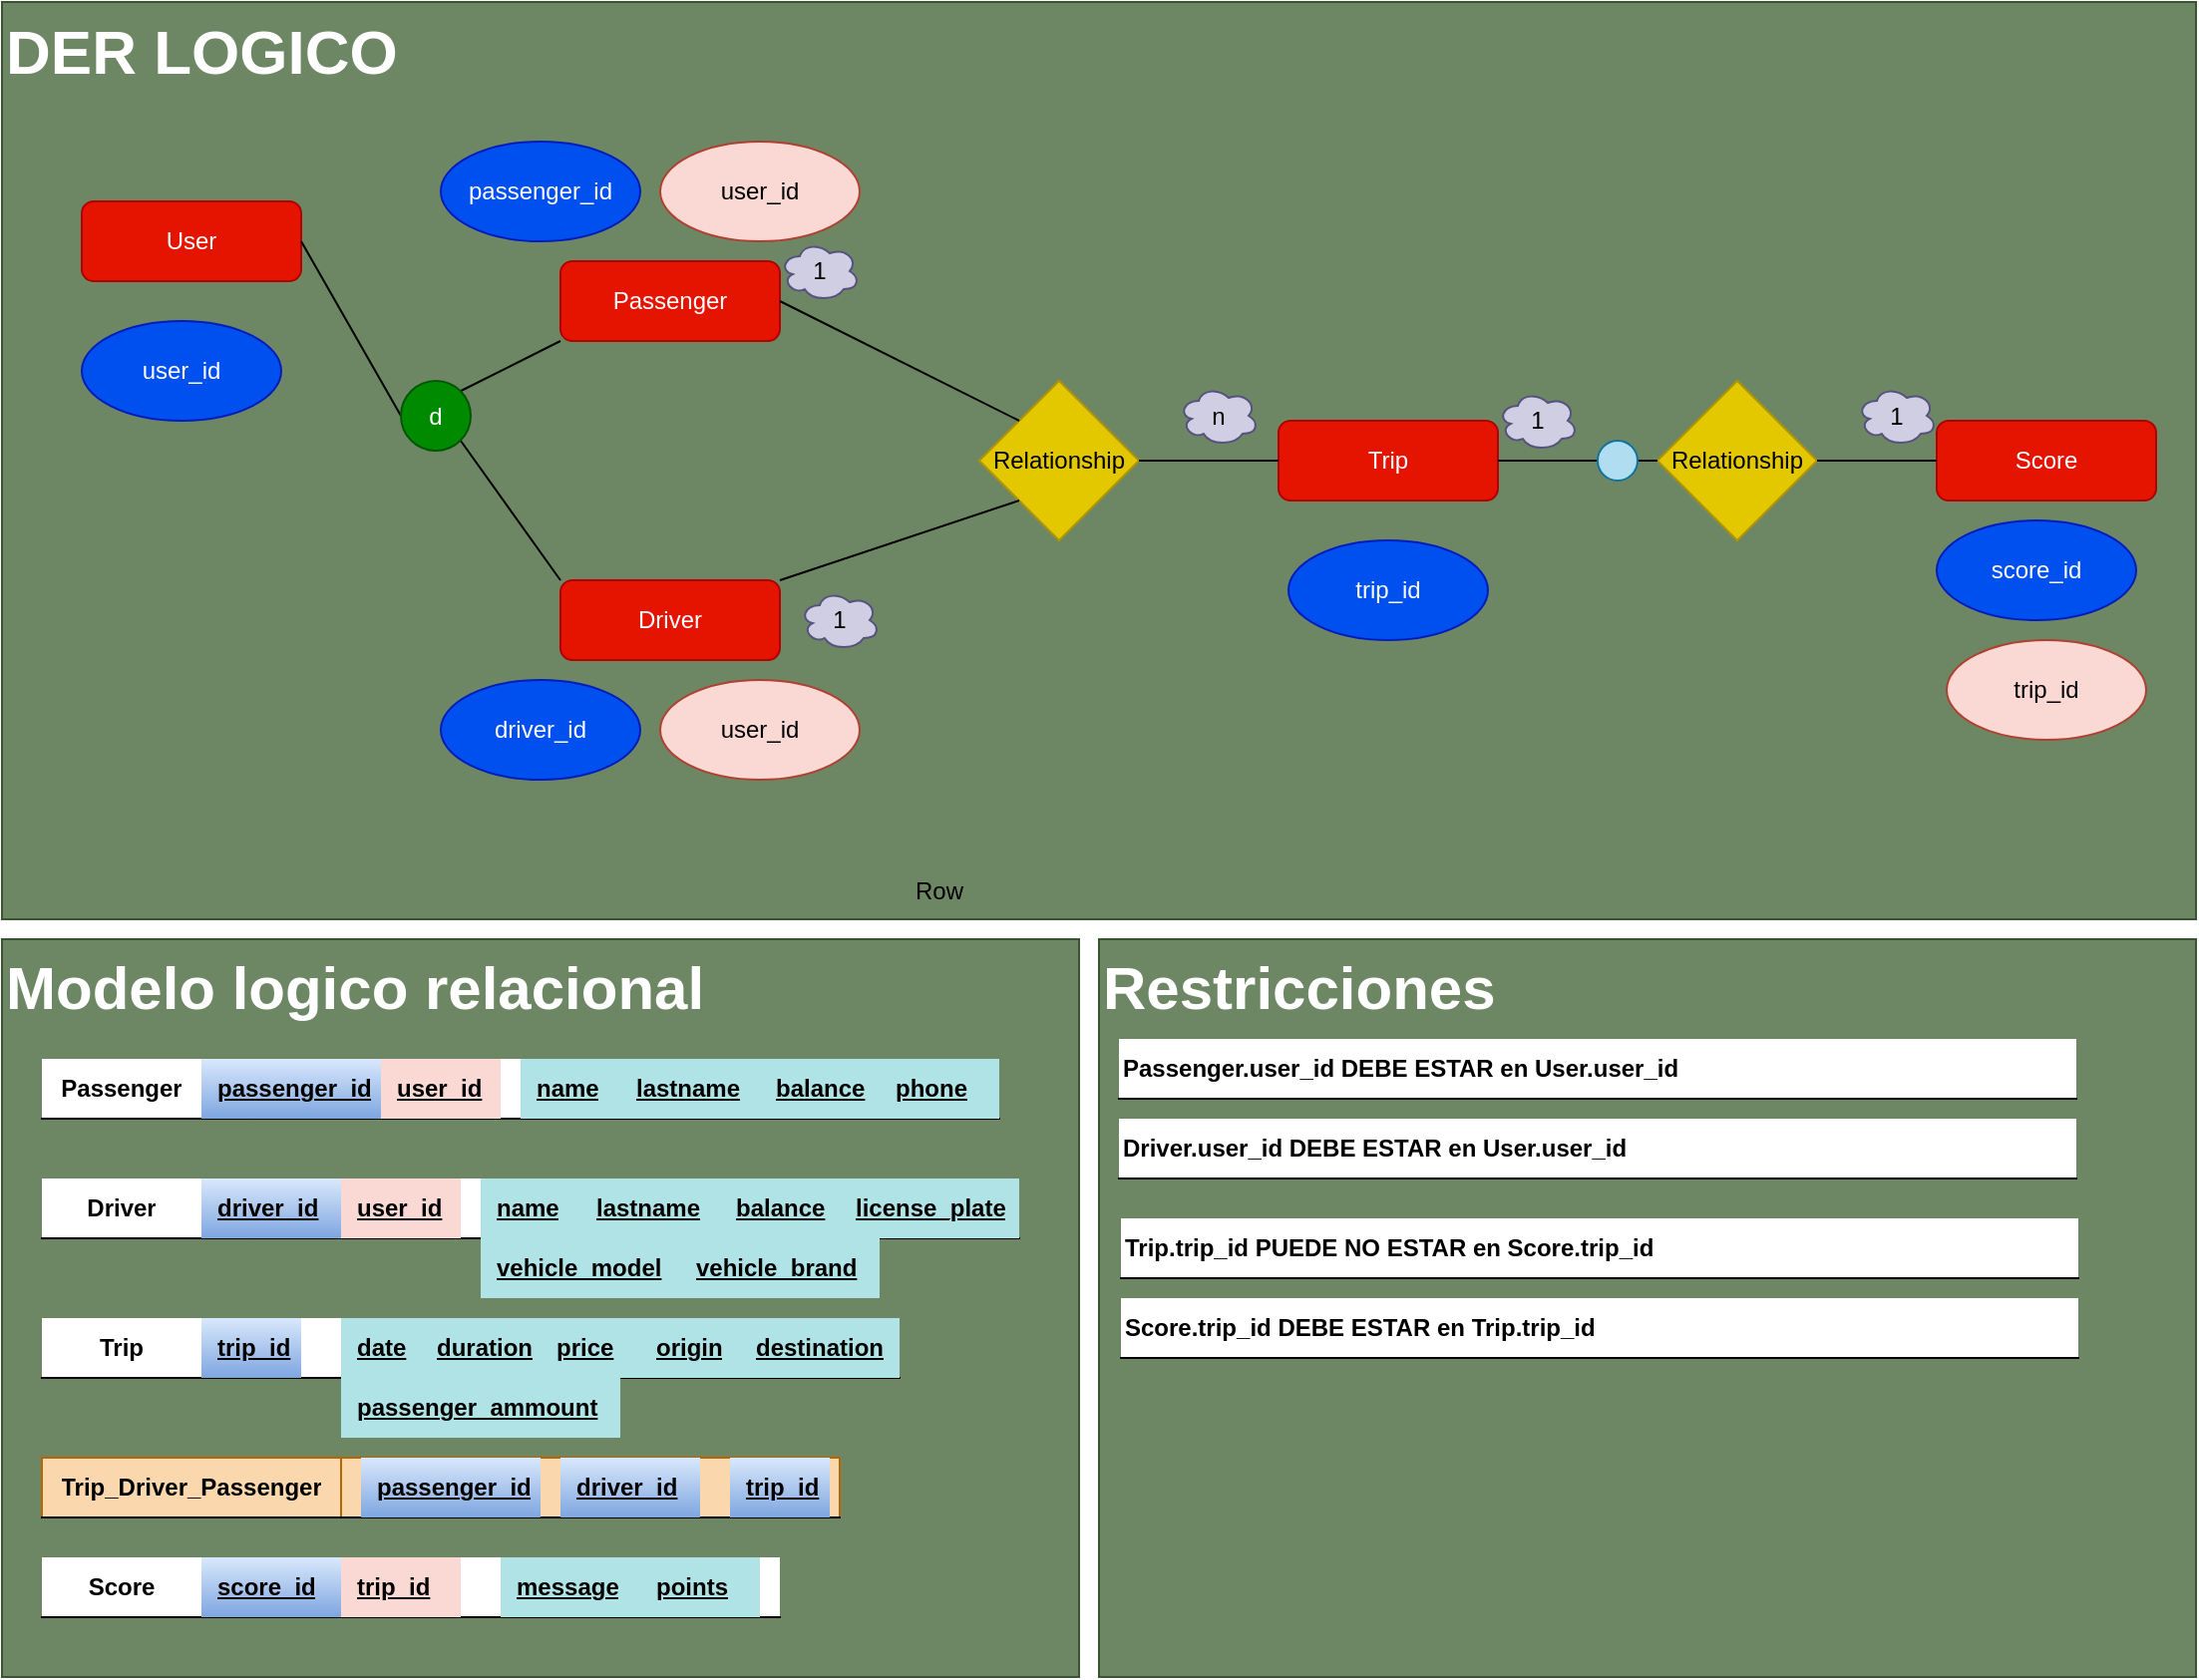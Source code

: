 <mxfile version="26.2.4">
  <diagram name="Page-1" id="e56a1550-8fbb-45ad-956c-1786394a9013">
    <mxGraphModel grid="1" page="1" gridSize="10" guides="1" tooltips="1" connect="1" arrows="1" fold="1" pageScale="1" pageWidth="1100" pageHeight="850" background="none" math="0" shadow="0">
      <root>
        <mxCell id="0" />
        <mxCell id="1" parent="0" />
        <mxCell id="5kgFdut1mRX2VbzAi-Et-53" value="" style="group;verticalAlign=top;align=left;" connectable="0" vertex="1" parent="1">
          <mxGeometry x="40" y="-780" width="1060" height="390" as="geometry" />
        </mxCell>
        <mxCell id="5kgFdut1mRX2VbzAi-Et-52" value="&lt;div align=&quot;left&quot;&gt;&lt;b&gt;&lt;font style=&quot;font-size: 31px;&quot;&gt;DER LOGICO&lt;/font&gt;&lt;/b&gt;&lt;/div&gt;" style="rounded=0;whiteSpace=wrap;html=1;fillColor=#6d8764;fontColor=#ffffff;strokeColor=#3A5431;align=left;verticalAlign=top;" vertex="1" parent="5kgFdut1mRX2VbzAi-Et-53">
          <mxGeometry x="-40" y="-70" width="1100" height="460" as="geometry" />
        </mxCell>
        <mxCell id="5kgFdut1mRX2VbzAi-Et-5" value="Passenger" style="rounded=1;whiteSpace=wrap;html=1;fillColor=#e51400;fontColor=#ffffff;strokeColor=#B20000;" vertex="1" parent="5kgFdut1mRX2VbzAi-Et-53">
          <mxGeometry x="240" y="60" width="110" height="40" as="geometry" />
        </mxCell>
        <mxCell id="5kgFdut1mRX2VbzAi-Et-6" value="Driver" style="rounded=1;whiteSpace=wrap;html=1;fillColor=#e51400;fontColor=#ffffff;strokeColor=#B20000;" vertex="1" parent="5kgFdut1mRX2VbzAi-Et-53">
          <mxGeometry x="240" y="220" width="110" height="40" as="geometry" />
        </mxCell>
        <mxCell id="5kgFdut1mRX2VbzAi-Et-7" value="User" style="rounded=1;whiteSpace=wrap;html=1;fillColor=#e51400;fontColor=#ffffff;strokeColor=#B20000;" vertex="1" parent="5kgFdut1mRX2VbzAi-Et-53">
          <mxGeometry y="30" width="110" height="40" as="geometry" />
        </mxCell>
        <mxCell id="5kgFdut1mRX2VbzAi-Et-8" value="user_id" style="ellipse;whiteSpace=wrap;html=1;fillColor=#fad9d5;strokeColor=#ae4132;" vertex="1" parent="5kgFdut1mRX2VbzAi-Et-53">
          <mxGeometry x="290" y="270" width="100" height="50" as="geometry" />
        </mxCell>
        <mxCell id="5kgFdut1mRX2VbzAi-Et-9" value="user_id" style="ellipse;whiteSpace=wrap;html=1;fillColor=#fad9d5;strokeColor=#ae4132;" vertex="1" parent="5kgFdut1mRX2VbzAi-Et-53">
          <mxGeometry x="290" width="100" height="50" as="geometry" />
        </mxCell>
        <mxCell id="5kgFdut1mRX2VbzAi-Et-10" value="user_id" style="ellipse;whiteSpace=wrap;html=1;fillColor=#0050ef;fontColor=#ffffff;strokeColor=#001DBC;" vertex="1" parent="5kgFdut1mRX2VbzAi-Et-53">
          <mxGeometry y="90" width="100" height="50" as="geometry" />
        </mxCell>
        <mxCell id="5kgFdut1mRX2VbzAi-Et-11" value="driver_id" style="ellipse;whiteSpace=wrap;html=1;fillColor=#0050ef;fontColor=#ffffff;strokeColor=#001DBC;" vertex="1" parent="5kgFdut1mRX2VbzAi-Et-53">
          <mxGeometry x="180" y="270" width="100" height="50" as="geometry" />
        </mxCell>
        <mxCell id="5kgFdut1mRX2VbzAi-Et-12" value="passenger_id" style="ellipse;whiteSpace=wrap;html=1;fillColor=#0050ef;fontColor=#ffffff;strokeColor=#001DBC;" vertex="1" parent="5kgFdut1mRX2VbzAi-Et-53">
          <mxGeometry x="180" width="100" height="50" as="geometry" />
        </mxCell>
        <mxCell id="5kgFdut1mRX2VbzAi-Et-13" value="&lt;div&gt;Relationship&lt;/div&gt;" style="rhombus;whiteSpace=wrap;html=1;fillColor=#e3c800;strokeColor=#B09500;fontColor=#000000;" vertex="1" parent="5kgFdut1mRX2VbzAi-Et-53">
          <mxGeometry x="450" y="120" width="80" height="80" as="geometry" />
        </mxCell>
        <mxCell id="5kgFdut1mRX2VbzAi-Et-14" value="Trip" style="rounded=1;whiteSpace=wrap;html=1;fillColor=#e51400;fontColor=#ffffff;strokeColor=#B20000;" vertex="1" parent="5kgFdut1mRX2VbzAi-Et-53">
          <mxGeometry x="600" y="140" width="110" height="40" as="geometry" />
        </mxCell>
        <mxCell id="5kgFdut1mRX2VbzAi-Et-15" value="Score" style="rounded=1;whiteSpace=wrap;html=1;fillColor=#e51400;fontColor=#ffffff;strokeColor=#B20000;" vertex="1" parent="5kgFdut1mRX2VbzAi-Et-53">
          <mxGeometry x="930" y="140" width="110" height="40" as="geometry" />
        </mxCell>
        <mxCell id="5kgFdut1mRX2VbzAi-Et-16" value="&lt;div&gt;Relationship&lt;/div&gt;" style="rhombus;whiteSpace=wrap;html=1;fillColor=#e3c800;strokeColor=#B09500;fontColor=#000000;" vertex="1" parent="5kgFdut1mRX2VbzAi-Et-53">
          <mxGeometry x="790" y="120" width="80" height="80" as="geometry" />
        </mxCell>
        <mxCell id="5kgFdut1mRX2VbzAi-Et-21" style="rounded=0;orthogonalLoop=1;jettySize=auto;html=1;exitX=0;exitY=0.5;exitDx=0;exitDy=0;entryX=1;entryY=0.5;entryDx=0;entryDy=0;endArrow=none;startFill=0;" edge="1" parent="5kgFdut1mRX2VbzAi-Et-53" source="5kgFdut1mRX2VbzAi-Et-18" target="5kgFdut1mRX2VbzAi-Et-7">
          <mxGeometry relative="1" as="geometry" />
        </mxCell>
        <mxCell id="5kgFdut1mRX2VbzAi-Et-22" style="rounded=0;orthogonalLoop=1;jettySize=auto;html=1;exitX=1;exitY=0;exitDx=0;exitDy=0;entryX=0;entryY=1;entryDx=0;entryDy=0;endArrow=none;startFill=0;" edge="1" parent="5kgFdut1mRX2VbzAi-Et-53" source="5kgFdut1mRX2VbzAi-Et-18" target="5kgFdut1mRX2VbzAi-Et-5">
          <mxGeometry relative="1" as="geometry" />
        </mxCell>
        <mxCell id="5kgFdut1mRX2VbzAi-Et-23" style="rounded=0;orthogonalLoop=1;jettySize=auto;html=1;exitX=1;exitY=1;exitDx=0;exitDy=0;entryX=0;entryY=0;entryDx=0;entryDy=0;endArrow=none;startFill=0;" edge="1" parent="5kgFdut1mRX2VbzAi-Et-53" source="5kgFdut1mRX2VbzAi-Et-18" target="5kgFdut1mRX2VbzAi-Et-6">
          <mxGeometry relative="1" as="geometry" />
        </mxCell>
        <mxCell id="5kgFdut1mRX2VbzAi-Et-18" value="d" style="ellipse;whiteSpace=wrap;html=1;aspect=fixed;fillColor=#008a00;fontColor=#ffffff;strokeColor=#005700;" vertex="1" parent="5kgFdut1mRX2VbzAi-Et-53">
          <mxGeometry x="160" y="120" width="35" height="35" as="geometry" />
        </mxCell>
        <mxCell id="5kgFdut1mRX2VbzAi-Et-24" style="rounded=0;orthogonalLoop=1;jettySize=auto;html=1;exitX=1;exitY=0;exitDx=0;exitDy=0;endArrow=none;startFill=0;entryX=0;entryY=1;entryDx=0;entryDy=0;" edge="1" parent="5kgFdut1mRX2VbzAi-Et-53" source="5kgFdut1mRX2VbzAi-Et-6" target="5kgFdut1mRX2VbzAi-Et-13">
          <mxGeometry relative="1" as="geometry">
            <mxPoint x="300" y="602" as="sourcePoint" />
            <mxPoint x="480" y="620" as="targetPoint" />
          </mxGeometry>
        </mxCell>
        <mxCell id="5kgFdut1mRX2VbzAi-Et-26" style="rounded=0;orthogonalLoop=1;jettySize=auto;html=1;exitX=0;exitY=0;exitDx=0;exitDy=0;endArrow=none;startFill=0;entryX=1;entryY=0.5;entryDx=0;entryDy=0;" edge="1" parent="5kgFdut1mRX2VbzAi-Et-53" source="5kgFdut1mRX2VbzAi-Et-13" target="5kgFdut1mRX2VbzAi-Et-5">
          <mxGeometry relative="1" as="geometry">
            <mxPoint x="440" y="630" as="sourcePoint" />
            <mxPoint x="490" y="600" as="targetPoint" />
          </mxGeometry>
        </mxCell>
        <mxCell id="5kgFdut1mRX2VbzAi-Et-27" style="rounded=0;orthogonalLoop=1;jettySize=auto;html=1;exitX=1;exitY=0.5;exitDx=0;exitDy=0;endArrow=none;startFill=0;entryX=0;entryY=0.5;entryDx=0;entryDy=0;" edge="1" parent="5kgFdut1mRX2VbzAi-Et-53" source="5kgFdut1mRX2VbzAi-Et-13" target="5kgFdut1mRX2VbzAi-Et-14">
          <mxGeometry relative="1" as="geometry">
            <mxPoint x="450" y="640" as="sourcePoint" />
            <mxPoint x="500" y="610" as="targetPoint" />
          </mxGeometry>
        </mxCell>
        <mxCell id="5kgFdut1mRX2VbzAi-Et-28" style="rounded=0;orthogonalLoop=1;jettySize=auto;html=1;exitX=1;exitY=0.5;exitDx=0;exitDy=0;endArrow=none;startFill=0;entryX=0;entryY=0.5;entryDx=0;entryDy=0;" edge="1" parent="5kgFdut1mRX2VbzAi-Et-53" source="5kgFdut1mRX2VbzAi-Et-43" target="5kgFdut1mRX2VbzAi-Et-16">
          <mxGeometry relative="1" as="geometry">
            <mxPoint x="490" y="568" as="sourcePoint" />
            <mxPoint x="440" y="530" as="targetPoint" />
          </mxGeometry>
        </mxCell>
        <mxCell id="5kgFdut1mRX2VbzAi-Et-29" style="rounded=0;orthogonalLoop=1;jettySize=auto;html=1;exitX=0;exitY=0.5;exitDx=0;exitDy=0;endArrow=none;startFill=0;entryX=1;entryY=0.5;entryDx=0;entryDy=0;" edge="1" parent="5kgFdut1mRX2VbzAi-Et-53" source="5kgFdut1mRX2VbzAi-Et-15" target="5kgFdut1mRX2VbzAi-Et-16">
          <mxGeometry relative="1" as="geometry">
            <mxPoint x="690" y="588" as="sourcePoint" />
            <mxPoint x="760" y="588" as="targetPoint" />
          </mxGeometry>
        </mxCell>
        <mxCell id="5kgFdut1mRX2VbzAi-Et-33" value="1" style="ellipse;shape=cloud;whiteSpace=wrap;html=1;fillColor=#d0cee2;strokeColor=#56517e;" vertex="1" parent="5kgFdut1mRX2VbzAi-Et-53">
          <mxGeometry x="360" y="225" width="40" height="30" as="geometry" />
        </mxCell>
        <mxCell id="5kgFdut1mRX2VbzAi-Et-35" value="1" style="ellipse;shape=cloud;whiteSpace=wrap;html=1;fillColor=#d0cee2;strokeColor=#56517e;" vertex="1" parent="5kgFdut1mRX2VbzAi-Et-53">
          <mxGeometry x="350" y="50" width="40" height="30" as="geometry" />
        </mxCell>
        <mxCell id="5kgFdut1mRX2VbzAi-Et-39" value="n" style="ellipse;shape=cloud;whiteSpace=wrap;html=1;fillColor=#d0cee2;strokeColor=#56517e;" vertex="1" parent="5kgFdut1mRX2VbzAi-Et-53">
          <mxGeometry x="550" y="122.5" width="40" height="30" as="geometry" />
        </mxCell>
        <mxCell id="5kgFdut1mRX2VbzAi-Et-47" value="" style="rounded=0;orthogonalLoop=1;jettySize=auto;html=1;exitX=1;exitY=0.5;exitDx=0;exitDy=0;endArrow=none;startFill=0;entryX=0;entryY=0.5;entryDx=0;entryDy=0;" edge="1" parent="5kgFdut1mRX2VbzAi-Et-53" source="5kgFdut1mRX2VbzAi-Et-14" target="5kgFdut1mRX2VbzAi-Et-43">
          <mxGeometry relative="1" as="geometry">
            <mxPoint x="710" y="160" as="sourcePoint" />
            <mxPoint x="790" y="160" as="targetPoint" />
          </mxGeometry>
        </mxCell>
        <mxCell id="5kgFdut1mRX2VbzAi-Et-43" value="" style="ellipse;whiteSpace=wrap;html=1;aspect=fixed;fillColor=#b1ddf0;strokeColor=#10739e;" vertex="1" parent="5kgFdut1mRX2VbzAi-Et-53">
          <mxGeometry x="760" y="150" width="20" height="20" as="geometry" />
        </mxCell>
        <mxCell id="5kgFdut1mRX2VbzAi-Et-48" value="1" style="ellipse;shape=cloud;whiteSpace=wrap;html=1;fillColor=#d0cee2;strokeColor=#56517e;" vertex="1" parent="5kgFdut1mRX2VbzAi-Et-53">
          <mxGeometry x="710" y="125" width="40" height="30" as="geometry" />
        </mxCell>
        <mxCell id="5kgFdut1mRX2VbzAi-Et-50" value="1" style="ellipse;shape=cloud;whiteSpace=wrap;html=1;fillColor=#d0cee2;strokeColor=#56517e;" vertex="1" parent="5kgFdut1mRX2VbzAi-Et-53">
          <mxGeometry x="890" y="122.5" width="40" height="30" as="geometry" />
        </mxCell>
        <mxCell id="5kgFdut1mRX2VbzAi-Et-51" value="trip_id" style="ellipse;whiteSpace=wrap;html=1;fillColor=#0050ef;fontColor=#ffffff;strokeColor=#001DBC;" vertex="1" parent="5kgFdut1mRX2VbzAi-Et-53">
          <mxGeometry x="605" y="200" width="100" height="50" as="geometry" />
        </mxCell>
        <mxCell id="5kgFdut1mRX2VbzAi-Et-151" value="score_id" style="ellipse;whiteSpace=wrap;html=1;fillColor=#0050ef;fontColor=#ffffff;strokeColor=#001DBC;" vertex="1" parent="5kgFdut1mRX2VbzAi-Et-53">
          <mxGeometry x="930" y="190" width="100" height="50" as="geometry" />
        </mxCell>
        <mxCell id="4EemQ2045o8N2AOki-K3-34" value="&lt;div&gt;trip_id&lt;/div&gt;" style="ellipse;whiteSpace=wrap;html=1;fillColor=#fad9d5;strokeColor=#ae4132;" vertex="1" parent="5kgFdut1mRX2VbzAi-Et-53">
          <mxGeometry x="935" y="250" width="100" height="50" as="geometry" />
        </mxCell>
        <mxCell id="5kgFdut1mRX2VbzAi-Et-87" value="&lt;font style=&quot;font-size: 30px;&quot;&gt;&lt;b&gt;Modelo logico relacional&lt;/b&gt;&lt;/font&gt;" style="rounded=0;whiteSpace=wrap;html=1;fillColor=#6d8764;fontColor=#ffffff;strokeColor=#3A5431;align=left;verticalAlign=top;" vertex="1" parent="1">
          <mxGeometry y="-380" width="540" height="370" as="geometry" />
        </mxCell>
        <mxCell id="5kgFdut1mRX2VbzAi-Et-88" value="&lt;font style=&quot;font-size: 30px;&quot;&gt;&lt;b&gt;Restricciones&lt;/b&gt;&lt;/font&gt;" style="rounded=0;whiteSpace=wrap;html=1;fillColor=#6d8764;fontColor=#ffffff;strokeColor=#3A5431;align=left;verticalAlign=top;" vertex="1" parent="1">
          <mxGeometry x="550" y="-380" width="550" height="370" as="geometry" />
        </mxCell>
        <mxCell id="5kgFdut1mRX2VbzAi-Et-90" value="" style="shape=table;startSize=0;container=1;collapsible=1;childLayout=tableLayout;fixedRows=1;rowLines=0;fontStyle=0;align=center;resizeLast=1;strokeColor=none;fillColor=none;collapsible=0;whiteSpace=wrap;html=1;" vertex="1" parent="1">
          <mxGeometry x="420" y="-420" width="180" height="30" as="geometry" />
        </mxCell>
        <mxCell id="5kgFdut1mRX2VbzAi-Et-91" value="" style="shape=tableRow;horizontal=0;startSize=0;swimlaneHead=0;swimlaneBody=0;fillColor=none;collapsible=0;dropTarget=0;points=[[0,0.5],[1,0.5]];portConstraint=eastwest;top=0;left=0;right=0;bottom=0;" vertex="1" parent="5kgFdut1mRX2VbzAi-Et-90">
          <mxGeometry width="180" height="30" as="geometry" />
        </mxCell>
        <mxCell id="5kgFdut1mRX2VbzAi-Et-92" value="" style="shape=partialRectangle;connectable=0;fillColor=none;top=0;left=0;bottom=0;right=0;editable=1;overflow=hidden;" vertex="1" parent="5kgFdut1mRX2VbzAi-Et-91">
          <mxGeometry width="30" height="30" as="geometry">
            <mxRectangle width="30" height="30" as="alternateBounds" />
          </mxGeometry>
        </mxCell>
        <mxCell id="5kgFdut1mRX2VbzAi-Et-93" value="Row" style="shape=partialRectangle;connectable=0;fillColor=none;top=0;left=0;bottom=0;right=0;align=left;spacingLeft=6;overflow=hidden;" vertex="1" parent="5kgFdut1mRX2VbzAi-Et-91">
          <mxGeometry x="30" width="150" height="30" as="geometry">
            <mxRectangle width="150" height="30" as="alternateBounds" />
          </mxGeometry>
        </mxCell>
        <mxCell id="5kgFdut1mRX2VbzAi-Et-94" value="" style="shape=table;startSize=0;container=1;collapsible=1;childLayout=tableLayout;fixedRows=1;rowLines=0;fontStyle=0;align=center;resizeLast=1;strokeColor=none;fillColor=light-dark(#FFFFFF,#FF9281);collapsible=0;" vertex="1" parent="1">
          <mxGeometry x="20" y="-320" width="480" height="30" as="geometry" />
        </mxCell>
        <mxCell id="5kgFdut1mRX2VbzAi-Et-95" value="" style="shape=tableRow;horizontal=0;startSize=0;swimlaneHead=0;swimlaneBody=0;fillColor=none;collapsible=0;dropTarget=0;points=[[0,0.5],[1,0.5]];portConstraint=eastwest;top=0;left=0;right=0;bottom=1;" vertex="1" parent="5kgFdut1mRX2VbzAi-Et-94">
          <mxGeometry width="480" height="30" as="geometry" />
        </mxCell>
        <mxCell id="5kgFdut1mRX2VbzAi-Et-96" value="&lt;span style=&quot;color: light-dark(rgb(0, 0, 0), rgb(0, 0, 0));&quot;&gt;Passenger&lt;/span&gt;" style="shape=partialRectangle;connectable=0;fillColor=none;top=0;left=0;bottom=0;right=0;fontStyle=1;overflow=hidden;whiteSpace=wrap;html=1;" vertex="1" parent="5kgFdut1mRX2VbzAi-Et-95">
          <mxGeometry width="80" height="30" as="geometry">
            <mxRectangle width="80" height="30" as="alternateBounds" />
          </mxGeometry>
        </mxCell>
        <mxCell id="5kgFdut1mRX2VbzAi-Et-97" value="" style="shape=partialRectangle;connectable=0;fillColor=none;top=0;left=0;bottom=0;right=0;align=left;spacingLeft=6;fontStyle=5;overflow=hidden;whiteSpace=wrap;html=1;" vertex="1" parent="5kgFdut1mRX2VbzAi-Et-95">
          <mxGeometry x="80" width="400" height="30" as="geometry">
            <mxRectangle width="400" height="30" as="alternateBounds" />
          </mxGeometry>
        </mxCell>
        <mxCell id="5kgFdut1mRX2VbzAi-Et-102" value="passenger_id" style="shape=partialRectangle;connectable=0;fillColor=#dae8fc;top=0;left=0;bottom=0;right=0;align=left;spacingLeft=6;fontStyle=5;overflow=hidden;whiteSpace=wrap;html=1;gradientColor=#7ea6e0;strokeColor=#6c8ebf;" vertex="1" parent="1">
          <mxGeometry x="100" y="-320" width="90" height="30" as="geometry">
            <mxRectangle width="110" height="30" as="alternateBounds" />
          </mxGeometry>
        </mxCell>
        <mxCell id="5kgFdut1mRX2VbzAi-Et-105" value="user_id" style="shape=partialRectangle;connectable=0;fillColor=#fad9d5;top=0;left=0;bottom=0;right=0;align=left;spacingLeft=6;fontStyle=5;overflow=hidden;whiteSpace=wrap;html=1;strokeColor=#ae4132;" vertex="1" parent="1">
          <mxGeometry x="190" y="-320" width="60" height="30" as="geometry">
            <mxRectangle width="110" height="30" as="alternateBounds" />
          </mxGeometry>
        </mxCell>
        <mxCell id="5kgFdut1mRX2VbzAi-Et-106" value="name" style="shape=partialRectangle;connectable=0;fillColor=#b0e3e6;top=0;left=0;bottom=0;right=0;align=left;spacingLeft=6;fontStyle=5;overflow=hidden;whiteSpace=wrap;html=1;strokeColor=#0e8088;" vertex="1" parent="1">
          <mxGeometry x="260" y="-320" width="50" height="30" as="geometry">
            <mxRectangle width="110" height="30" as="alternateBounds" />
          </mxGeometry>
        </mxCell>
        <mxCell id="5kgFdut1mRX2VbzAi-Et-107" value="lastname" style="shape=partialRectangle;connectable=0;fillColor=#b0e3e6;top=0;left=0;bottom=0;right=0;align=left;spacingLeft=6;fontStyle=5;overflow=hidden;whiteSpace=wrap;html=1;strokeColor=#0e8088;" vertex="1" parent="1">
          <mxGeometry x="310" y="-320" width="70" height="30" as="geometry">
            <mxRectangle width="110" height="30" as="alternateBounds" />
          </mxGeometry>
        </mxCell>
        <mxCell id="5kgFdut1mRX2VbzAi-Et-108" value="balance" style="shape=partialRectangle;connectable=0;fillColor=#b0e3e6;top=0;left=0;bottom=0;right=0;align=left;spacingLeft=6;fontStyle=5;overflow=hidden;whiteSpace=wrap;html=1;strokeColor=#0e8088;" vertex="1" parent="1">
          <mxGeometry x="380" y="-320" width="60" height="30" as="geometry">
            <mxRectangle width="110" height="30" as="alternateBounds" />
          </mxGeometry>
        </mxCell>
        <mxCell id="5kgFdut1mRX2VbzAi-Et-109" value="phone" style="shape=partialRectangle;connectable=0;fillColor=#b0e3e6;top=0;left=0;bottom=0;right=0;align=left;spacingLeft=6;fontStyle=5;overflow=hidden;whiteSpace=wrap;html=1;strokeColor=#0e8088;" vertex="1" parent="1">
          <mxGeometry x="440" y="-320" width="60" height="30" as="geometry">
            <mxRectangle width="110" height="30" as="alternateBounds" />
          </mxGeometry>
        </mxCell>
        <mxCell id="5kgFdut1mRX2VbzAi-Et-114" value="" style="shape=table;startSize=0;container=1;collapsible=1;childLayout=tableLayout;fixedRows=1;rowLines=0;fontStyle=0;align=center;resizeLast=1;strokeColor=none;fillColor=light-dark(#FFFFFF,#FF9281);collapsible=0;" vertex="1" parent="1">
          <mxGeometry x="20" y="-260" width="490" height="30" as="geometry" />
        </mxCell>
        <mxCell id="5kgFdut1mRX2VbzAi-Et-115" value="" style="shape=tableRow;horizontal=0;startSize=0;swimlaneHead=0;swimlaneBody=0;fillColor=none;collapsible=0;dropTarget=0;points=[[0,0.5],[1,0.5]];portConstraint=eastwest;top=0;left=0;right=0;bottom=1;" vertex="1" parent="5kgFdut1mRX2VbzAi-Et-114">
          <mxGeometry width="490" height="30" as="geometry" />
        </mxCell>
        <mxCell id="5kgFdut1mRX2VbzAi-Et-116" value="&lt;span style=&quot;color: light-dark(rgb(0, 0, 0), rgb(0, 0, 0));&quot;&gt;Driver&lt;/span&gt;" style="shape=partialRectangle;connectable=0;fillColor=none;top=0;left=0;bottom=0;right=0;fontStyle=1;overflow=hidden;whiteSpace=wrap;html=1;" vertex="1" parent="5kgFdut1mRX2VbzAi-Et-115">
          <mxGeometry width="80" height="30" as="geometry">
            <mxRectangle width="80" height="30" as="alternateBounds" />
          </mxGeometry>
        </mxCell>
        <mxCell id="5kgFdut1mRX2VbzAi-Et-117" value="" style="shape=partialRectangle;connectable=0;fillColor=none;top=0;left=0;bottom=0;right=0;align=left;spacingLeft=6;fontStyle=5;overflow=hidden;whiteSpace=wrap;html=1;" vertex="1" parent="5kgFdut1mRX2VbzAi-Et-115">
          <mxGeometry x="80" width="410" height="30" as="geometry">
            <mxRectangle width="410" height="30" as="alternateBounds" />
          </mxGeometry>
        </mxCell>
        <mxCell id="5kgFdut1mRX2VbzAi-Et-118" value="driver_id" style="shape=partialRectangle;connectable=0;fillColor=#dae8fc;top=0;left=0;bottom=0;right=0;align=left;spacingLeft=6;fontStyle=5;overflow=hidden;whiteSpace=wrap;html=1;gradientColor=#7ea6e0;strokeColor=#6c8ebf;" vertex="1" parent="1">
          <mxGeometry x="100" y="-260" width="70" height="30" as="geometry">
            <mxRectangle width="110" height="30" as="alternateBounds" />
          </mxGeometry>
        </mxCell>
        <mxCell id="5kgFdut1mRX2VbzAi-Et-119" value="user_id" style="shape=partialRectangle;connectable=0;fillColor=#fad9d5;top=0;left=0;bottom=0;right=0;align=left;spacingLeft=6;fontStyle=5;overflow=hidden;whiteSpace=wrap;html=1;strokeColor=#ae4132;" vertex="1" parent="1">
          <mxGeometry x="170" y="-260" width="60" height="30" as="geometry">
            <mxRectangle width="110" height="30" as="alternateBounds" />
          </mxGeometry>
        </mxCell>
        <mxCell id="5kgFdut1mRX2VbzAi-Et-120" value="name" style="shape=partialRectangle;connectable=0;fillColor=#b0e3e6;top=0;left=0;bottom=0;right=0;align=left;spacingLeft=6;fontStyle=5;overflow=hidden;whiteSpace=wrap;html=1;strokeColor=#0e8088;" vertex="1" parent="1">
          <mxGeometry x="240" y="-260" width="50" height="30" as="geometry">
            <mxRectangle width="110" height="30" as="alternateBounds" />
          </mxGeometry>
        </mxCell>
        <mxCell id="5kgFdut1mRX2VbzAi-Et-121" value="lastname" style="shape=partialRectangle;connectable=0;fillColor=#b0e3e6;top=0;left=0;bottom=0;right=0;align=left;spacingLeft=6;fontStyle=5;overflow=hidden;whiteSpace=wrap;html=1;strokeColor=#0e8088;" vertex="1" parent="1">
          <mxGeometry x="290" y="-260" width="70" height="30" as="geometry">
            <mxRectangle width="110" height="30" as="alternateBounds" />
          </mxGeometry>
        </mxCell>
        <mxCell id="5kgFdut1mRX2VbzAi-Et-122" value="balance" style="shape=partialRectangle;connectable=0;fillColor=#b0e3e6;top=0;left=0;bottom=0;right=0;align=left;spacingLeft=6;fontStyle=5;overflow=hidden;whiteSpace=wrap;html=1;strokeColor=#0e8088;" vertex="1" parent="1">
          <mxGeometry x="360" y="-260" width="60" height="30" as="geometry">
            <mxRectangle width="110" height="30" as="alternateBounds" />
          </mxGeometry>
        </mxCell>
        <mxCell id="5kgFdut1mRX2VbzAi-Et-123" value="license_plate" style="shape=partialRectangle;connectable=0;fillColor=#b0e3e6;top=0;left=0;bottom=0;right=0;align=left;spacingLeft=6;fontStyle=5;overflow=hidden;whiteSpace=wrap;html=1;strokeColor=#0e8088;" vertex="1" parent="1">
          <mxGeometry x="420" y="-260" width="90" height="30" as="geometry">
            <mxRectangle width="110" height="30" as="alternateBounds" />
          </mxGeometry>
        </mxCell>
        <mxCell id="5kgFdut1mRX2VbzAi-Et-124" value="vehicle_model" style="shape=partialRectangle;connectable=0;fillColor=#b0e3e6;top=0;left=0;bottom=0;right=0;align=left;spacingLeft=6;fontStyle=5;overflow=hidden;whiteSpace=wrap;html=1;strokeColor=#0e8088;" vertex="1" parent="1">
          <mxGeometry x="240" y="-230" width="100" height="30" as="geometry">
            <mxRectangle width="110" height="30" as="alternateBounds" />
          </mxGeometry>
        </mxCell>
        <mxCell id="5kgFdut1mRX2VbzAi-Et-125" value="vehicle_brand" style="shape=partialRectangle;connectable=0;fillColor=#b0e3e6;top=0;left=0;bottom=0;right=0;align=left;spacingLeft=6;fontStyle=5;overflow=hidden;whiteSpace=wrap;html=1;strokeColor=#0e8088;" vertex="1" parent="1">
          <mxGeometry x="340" y="-230" width="100" height="30" as="geometry">
            <mxRectangle width="110" height="30" as="alternateBounds" />
          </mxGeometry>
        </mxCell>
        <mxCell id="5kgFdut1mRX2VbzAi-Et-126" value="" style="shape=table;startSize=0;container=1;collapsible=1;childLayout=tableLayout;fixedRows=1;rowLines=0;fontStyle=0;align=center;resizeLast=1;strokeColor=none;fillColor=light-dark(#FFFFFF,#FF9281);collapsible=0;" vertex="1" parent="1">
          <mxGeometry x="20" y="-190" width="430" height="30" as="geometry" />
        </mxCell>
        <mxCell id="5kgFdut1mRX2VbzAi-Et-127" value="" style="shape=tableRow;horizontal=0;startSize=0;swimlaneHead=0;swimlaneBody=0;fillColor=none;collapsible=0;dropTarget=0;points=[[0,0.5],[1,0.5]];portConstraint=eastwest;top=0;left=0;right=0;bottom=1;" vertex="1" parent="5kgFdut1mRX2VbzAi-Et-126">
          <mxGeometry width="430" height="30" as="geometry" />
        </mxCell>
        <mxCell id="5kgFdut1mRX2VbzAi-Et-128" value="&lt;span style=&quot;color: light-dark(rgb(0, 0, 0), rgb(0, 0, 0));&quot;&gt;Trip&lt;/span&gt;" style="shape=partialRectangle;connectable=0;fillColor=none;top=0;left=0;bottom=0;right=0;fontStyle=1;overflow=hidden;whiteSpace=wrap;html=1;" vertex="1" parent="5kgFdut1mRX2VbzAi-Et-127">
          <mxGeometry width="80" height="30" as="geometry">
            <mxRectangle width="80" height="30" as="alternateBounds" />
          </mxGeometry>
        </mxCell>
        <mxCell id="5kgFdut1mRX2VbzAi-Et-129" value="" style="shape=partialRectangle;connectable=0;fillColor=none;top=0;left=0;bottom=0;right=0;align=left;spacingLeft=6;fontStyle=5;overflow=hidden;whiteSpace=wrap;html=1;" vertex="1" parent="5kgFdut1mRX2VbzAi-Et-127">
          <mxGeometry x="80" width="350" height="30" as="geometry">
            <mxRectangle width="350" height="30" as="alternateBounds" />
          </mxGeometry>
        </mxCell>
        <mxCell id="5kgFdut1mRX2VbzAi-Et-130" value="trip_id" style="shape=partialRectangle;connectable=0;fillColor=#dae8fc;top=0;left=0;bottom=0;right=0;align=left;spacingLeft=6;fontStyle=5;overflow=hidden;whiteSpace=wrap;html=1;gradientColor=#7ea6e0;strokeColor=#6c8ebf;" vertex="1" parent="1">
          <mxGeometry x="100" y="-190" width="50" height="30" as="geometry">
            <mxRectangle width="110" height="30" as="alternateBounds" />
          </mxGeometry>
        </mxCell>
        <mxCell id="5kgFdut1mRX2VbzAi-Et-132" value="date" style="shape=partialRectangle;connectable=0;fillColor=#b0e3e6;top=0;left=0;bottom=0;right=0;align=left;spacingLeft=6;fontStyle=5;overflow=hidden;whiteSpace=wrap;html=1;strokeColor=#0e8088;" vertex="1" parent="1">
          <mxGeometry x="170" y="-190" width="40" height="30" as="geometry">
            <mxRectangle width="110" height="30" as="alternateBounds" />
          </mxGeometry>
        </mxCell>
        <mxCell id="5kgFdut1mRX2VbzAi-Et-133" value="duration" style="shape=partialRectangle;connectable=0;fillColor=#b0e3e6;top=0;left=0;bottom=0;right=0;align=left;spacingLeft=6;fontStyle=5;overflow=hidden;whiteSpace=wrap;html=1;strokeColor=#0e8088;" vertex="1" parent="1">
          <mxGeometry x="210" y="-190" width="60" height="30" as="geometry">
            <mxRectangle width="110" height="30" as="alternateBounds" />
          </mxGeometry>
        </mxCell>
        <mxCell id="5kgFdut1mRX2VbzAi-Et-134" value="price" style="shape=partialRectangle;connectable=0;fillColor=#b0e3e6;top=0;left=0;bottom=0;right=0;align=left;spacingLeft=6;fontStyle=5;overflow=hidden;whiteSpace=wrap;html=1;strokeColor=#0e8088;" vertex="1" parent="1">
          <mxGeometry x="270" y="-190" width="50" height="30" as="geometry">
            <mxRectangle width="110" height="30" as="alternateBounds" />
          </mxGeometry>
        </mxCell>
        <mxCell id="5kgFdut1mRX2VbzAi-Et-135" value="origin" style="shape=partialRectangle;connectable=0;fillColor=#b0e3e6;top=0;left=0;bottom=0;right=0;align=left;spacingLeft=6;fontStyle=5;overflow=hidden;whiteSpace=wrap;html=1;strokeColor=#0e8088;" vertex="1" parent="1">
          <mxGeometry x="320" y="-190" width="50" height="30" as="geometry">
            <mxRectangle width="110" height="30" as="alternateBounds" />
          </mxGeometry>
        </mxCell>
        <mxCell id="5kgFdut1mRX2VbzAi-Et-136" value="destination" style="shape=partialRectangle;connectable=0;fillColor=#b0e3e6;top=0;left=0;bottom=0;right=0;align=left;spacingLeft=6;fontStyle=5;overflow=hidden;whiteSpace=wrap;html=1;strokeColor=#0e8088;" vertex="1" parent="1">
          <mxGeometry x="370" y="-190" width="80" height="30" as="geometry">
            <mxRectangle width="110" height="30" as="alternateBounds" />
          </mxGeometry>
        </mxCell>
        <mxCell id="5kgFdut1mRX2VbzAi-Et-137" value="passenger_ammount" style="shape=partialRectangle;connectable=0;fillColor=#b0e3e6;top=0;left=0;bottom=0;right=0;align=left;spacingLeft=6;fontStyle=5;overflow=hidden;whiteSpace=wrap;html=1;strokeColor=#0e8088;" vertex="1" parent="1">
          <mxGeometry x="170" y="-160" width="140" height="30" as="geometry">
            <mxRectangle width="110" height="30" as="alternateBounds" />
          </mxGeometry>
        </mxCell>
        <mxCell id="5kgFdut1mRX2VbzAi-Et-138" value="" style="shape=table;startSize=0;container=1;collapsible=1;childLayout=tableLayout;fixedRows=1;rowLines=0;fontStyle=0;align=center;resizeLast=1;strokeColor=#b46504;fillColor=light-dark(#FAD7AC,#675000);collapsible=0;" vertex="1" parent="1">
          <mxGeometry x="20" y="-120" width="400" height="30" as="geometry" />
        </mxCell>
        <mxCell id="5kgFdut1mRX2VbzAi-Et-139" value="" style="shape=tableRow;horizontal=0;startSize=0;swimlaneHead=0;swimlaneBody=0;fillColor=none;collapsible=0;dropTarget=0;points=[[0,0.5],[1,0.5]];portConstraint=eastwest;top=0;left=0;right=0;bottom=1;" vertex="1" parent="5kgFdut1mRX2VbzAi-Et-138">
          <mxGeometry width="400" height="30" as="geometry" />
        </mxCell>
        <mxCell id="5kgFdut1mRX2VbzAi-Et-140" value="Trip_Driver_Passenger" style="shape=partialRectangle;connectable=0;fillColor=none;top=0;left=0;bottom=0;right=0;fontStyle=1;overflow=hidden;whiteSpace=wrap;html=1;" vertex="1" parent="5kgFdut1mRX2VbzAi-Et-139">
          <mxGeometry width="150" height="30" as="geometry">
            <mxRectangle width="150" height="30" as="alternateBounds" />
          </mxGeometry>
        </mxCell>
        <mxCell id="5kgFdut1mRX2VbzAi-Et-141" value="" style="shape=partialRectangle;connectable=0;fillColor=none;top=0;left=0;bottom=0;right=0;align=left;spacingLeft=6;fontStyle=5;overflow=hidden;whiteSpace=wrap;html=1;" vertex="1" parent="5kgFdut1mRX2VbzAi-Et-139">
          <mxGeometry x="150" width="250" height="30" as="geometry">
            <mxRectangle width="250" height="30" as="alternateBounds" />
          </mxGeometry>
        </mxCell>
        <mxCell id="5kgFdut1mRX2VbzAi-Et-142" value="trip_id" style="shape=partialRectangle;connectable=0;fillColor=#dae8fc;top=0;left=0;bottom=0;right=0;align=left;spacingLeft=6;fontStyle=5;overflow=hidden;whiteSpace=wrap;html=1;gradientColor=#7ea6e0;strokeColor=#6c8ebf;" vertex="1" parent="1">
          <mxGeometry x="365" y="-120" width="50" height="30" as="geometry">
            <mxRectangle width="110" height="30" as="alternateBounds" />
          </mxGeometry>
        </mxCell>
        <mxCell id="5kgFdut1mRX2VbzAi-Et-149" value="driver_id" style="shape=partialRectangle;connectable=0;fillColor=#dae8fc;top=0;left=0;bottom=0;right=0;align=left;spacingLeft=6;fontStyle=5;overflow=hidden;whiteSpace=wrap;html=1;gradientColor=#7ea6e0;strokeColor=#6c8ebf;" vertex="1" parent="1">
          <mxGeometry x="280" y="-120" width="70" height="30" as="geometry">
            <mxRectangle width="110" height="30" as="alternateBounds" />
          </mxGeometry>
        </mxCell>
        <mxCell id="5kgFdut1mRX2VbzAi-Et-150" value="passenger_id" style="shape=partialRectangle;connectable=0;fillColor=#dae8fc;top=0;left=0;bottom=0;right=0;align=left;spacingLeft=6;fontStyle=5;overflow=hidden;whiteSpace=wrap;html=1;gradientColor=#7ea6e0;strokeColor=#6c8ebf;" vertex="1" parent="1">
          <mxGeometry x="180" y="-120" width="90" height="30" as="geometry">
            <mxRectangle width="110" height="30" as="alternateBounds" />
          </mxGeometry>
        </mxCell>
        <mxCell id="5kgFdut1mRX2VbzAi-Et-152" value="" style="shape=table;startSize=0;container=1;collapsible=1;childLayout=tableLayout;fixedRows=1;rowLines=0;fontStyle=0;align=center;resizeLast=1;strokeColor=none;fillColor=light-dark(#FFFFFF,#FF9281);collapsible=0;" vertex="1" parent="1">
          <mxGeometry x="20" y="-70" width="370" height="30" as="geometry" />
        </mxCell>
        <mxCell id="5kgFdut1mRX2VbzAi-Et-153" value="" style="shape=tableRow;horizontal=0;startSize=0;swimlaneHead=0;swimlaneBody=0;fillColor=none;collapsible=0;dropTarget=0;points=[[0,0.5],[1,0.5]];portConstraint=eastwest;top=0;left=0;right=0;bottom=1;" vertex="1" parent="5kgFdut1mRX2VbzAi-Et-152">
          <mxGeometry width="370" height="30" as="geometry" />
        </mxCell>
        <mxCell id="5kgFdut1mRX2VbzAi-Et-154" value="&lt;span style=&quot;color: light-dark(rgb(0, 0, 0), rgb(0, 0, 0));&quot;&gt;Score&lt;/span&gt;" style="shape=partialRectangle;connectable=0;fillColor=none;top=0;left=0;bottom=0;right=0;fontStyle=1;overflow=hidden;whiteSpace=wrap;html=1;" vertex="1" parent="5kgFdut1mRX2VbzAi-Et-153">
          <mxGeometry width="80" height="30" as="geometry">
            <mxRectangle width="80" height="30" as="alternateBounds" />
          </mxGeometry>
        </mxCell>
        <mxCell id="5kgFdut1mRX2VbzAi-Et-155" value="" style="shape=partialRectangle;connectable=0;fillColor=none;top=0;left=0;bottom=0;right=0;align=left;spacingLeft=6;fontStyle=5;overflow=hidden;whiteSpace=wrap;html=1;" vertex="1" parent="5kgFdut1mRX2VbzAi-Et-153">
          <mxGeometry x="80" width="290" height="30" as="geometry">
            <mxRectangle width="290" height="30" as="alternateBounds" />
          </mxGeometry>
        </mxCell>
        <mxCell id="5kgFdut1mRX2VbzAi-Et-156" value="score_id" style="shape=partialRectangle;connectable=0;fillColor=#dae8fc;top=0;left=0;bottom=0;right=0;align=left;spacingLeft=6;fontStyle=5;overflow=hidden;whiteSpace=wrap;html=1;gradientColor=#7ea6e0;strokeColor=#6c8ebf;" vertex="1" parent="1">
          <mxGeometry x="100" y="-70" width="70" height="30" as="geometry">
            <mxRectangle width="110" height="30" as="alternateBounds" />
          </mxGeometry>
        </mxCell>
        <mxCell id="5kgFdut1mRX2VbzAi-Et-157" value="trip_id" style="shape=partialRectangle;connectable=0;fillColor=#fad9d5;top=0;left=0;bottom=0;right=0;align=left;spacingLeft=6;fontStyle=5;overflow=hidden;whiteSpace=wrap;html=1;strokeColor=#ae4132;" vertex="1" parent="1">
          <mxGeometry x="170" y="-70" width="60" height="30" as="geometry">
            <mxRectangle width="110" height="30" as="alternateBounds" />
          </mxGeometry>
        </mxCell>
        <mxCell id="5kgFdut1mRX2VbzAi-Et-158" value="message" style="shape=partialRectangle;connectable=0;fillColor=#b0e3e6;top=0;left=0;bottom=0;right=0;align=left;spacingLeft=6;fontStyle=5;overflow=hidden;whiteSpace=wrap;html=1;strokeColor=#0e8088;" vertex="1" parent="1">
          <mxGeometry x="250" y="-70" width="70" height="30" as="geometry">
            <mxRectangle width="110" height="30" as="alternateBounds" />
          </mxGeometry>
        </mxCell>
        <mxCell id="5kgFdut1mRX2VbzAi-Et-159" value="points" style="shape=partialRectangle;connectable=0;fillColor=#b0e3e6;top=0;left=0;bottom=0;right=0;align=left;spacingLeft=6;fontStyle=5;overflow=hidden;whiteSpace=wrap;html=1;strokeColor=#0e8088;" vertex="1" parent="1">
          <mxGeometry x="320" y="-70" width="60" height="30" as="geometry">
            <mxRectangle width="110" height="30" as="alternateBounds" />
          </mxGeometry>
        </mxCell>
        <mxCell id="5kgFdut1mRX2VbzAi-Et-162" value="" style="shape=table;startSize=0;container=1;collapsible=1;childLayout=tableLayout;fixedRows=1;rowLines=0;fontStyle=0;align=center;resizeLast=1;strokeColor=none;fillColor=light-dark(#FFFFFF,#FF9281);collapsible=0;" vertex="1" parent="1">
          <mxGeometry x="560" y="-330" width="480" height="30" as="geometry" />
        </mxCell>
        <mxCell id="5kgFdut1mRX2VbzAi-Et-163" value="" style="shape=tableRow;horizontal=0;startSize=0;swimlaneHead=0;swimlaneBody=0;fillColor=none;collapsible=0;dropTarget=0;points=[[0,0.5],[1,0.5]];portConstraint=eastwest;top=0;left=0;right=0;bottom=1;" vertex="1" parent="5kgFdut1mRX2VbzAi-Et-162">
          <mxGeometry width="480" height="30" as="geometry" />
        </mxCell>
        <mxCell id="5kgFdut1mRX2VbzAi-Et-164" value="&lt;div align=&quot;left&quot;&gt;&lt;span style=&quot;color: light-dark(rgb(0, 0, 0), rgb(0, 0, 0));&quot;&gt;Passenger.user_id DEBE ESTAR en User.user_id&lt;/span&gt;&lt;/div&gt;" style="shape=partialRectangle;connectable=0;fillColor=none;top=0;left=0;bottom=0;right=0;fontStyle=1;overflow=hidden;whiteSpace=wrap;html=1;align=left;" vertex="1" parent="5kgFdut1mRX2VbzAi-Et-163">
          <mxGeometry width="460" height="30" as="geometry">
            <mxRectangle width="460" height="30" as="alternateBounds" />
          </mxGeometry>
        </mxCell>
        <mxCell id="5kgFdut1mRX2VbzAi-Et-165" value="" style="shape=partialRectangle;connectable=0;fillColor=none;top=0;left=0;bottom=0;right=0;align=left;spacingLeft=6;fontStyle=5;overflow=hidden;whiteSpace=wrap;html=1;" vertex="1" parent="5kgFdut1mRX2VbzAi-Et-163">
          <mxGeometry x="460" width="20" height="30" as="geometry">
            <mxRectangle width="20" height="30" as="alternateBounds" />
          </mxGeometry>
        </mxCell>
        <mxCell id="5kgFdut1mRX2VbzAi-Et-166" value="" style="shape=table;startSize=0;container=1;collapsible=1;childLayout=tableLayout;fixedRows=1;rowLines=0;fontStyle=0;align=center;resizeLast=1;strokeColor=none;fillColor=light-dark(#FFFFFF,#FF9281);collapsible=0;" vertex="1" parent="1">
          <mxGeometry x="560" y="-290" width="480" height="30" as="geometry" />
        </mxCell>
        <mxCell id="5kgFdut1mRX2VbzAi-Et-167" value="" style="shape=tableRow;horizontal=0;startSize=0;swimlaneHead=0;swimlaneBody=0;fillColor=none;collapsible=0;dropTarget=0;points=[[0,0.5],[1,0.5]];portConstraint=eastwest;top=0;left=0;right=0;bottom=1;" vertex="1" parent="5kgFdut1mRX2VbzAi-Et-166">
          <mxGeometry width="480" height="30" as="geometry" />
        </mxCell>
        <mxCell id="5kgFdut1mRX2VbzAi-Et-168" value="&lt;div align=&quot;left&quot;&gt;&lt;span style=&quot;color: light-dark(rgb(0, 0, 0), rgb(0, 0, 0));&quot;&gt;Driver.user_id DEBE ESTAR en User.user_id&lt;/span&gt;&lt;/div&gt;" style="shape=partialRectangle;connectable=0;fillColor=none;top=0;left=0;bottom=0;right=0;fontStyle=1;overflow=hidden;whiteSpace=wrap;html=1;align=left;" vertex="1" parent="5kgFdut1mRX2VbzAi-Et-167">
          <mxGeometry width="460" height="30" as="geometry">
            <mxRectangle width="460" height="30" as="alternateBounds" />
          </mxGeometry>
        </mxCell>
        <mxCell id="5kgFdut1mRX2VbzAi-Et-169" value="" style="shape=partialRectangle;connectable=0;fillColor=none;top=0;left=0;bottom=0;right=0;align=left;spacingLeft=6;fontStyle=5;overflow=hidden;whiteSpace=wrap;html=1;" vertex="1" parent="5kgFdut1mRX2VbzAi-Et-167">
          <mxGeometry x="460" width="20" height="30" as="geometry">
            <mxRectangle width="20" height="30" as="alternateBounds" />
          </mxGeometry>
        </mxCell>
        <mxCell id="5kgFdut1mRX2VbzAi-Et-170" value="" style="shape=table;startSize=0;container=1;collapsible=1;childLayout=tableLayout;fixedRows=1;rowLines=0;fontStyle=0;align=center;resizeLast=1;strokeColor=none;fillColor=light-dark(#FFFFFF,#FF9281);collapsible=0;" vertex="1" parent="1">
          <mxGeometry x="561" y="-240" width="480" height="30" as="geometry" />
        </mxCell>
        <mxCell id="5kgFdut1mRX2VbzAi-Et-171" value="" style="shape=tableRow;horizontal=0;startSize=0;swimlaneHead=0;swimlaneBody=0;fillColor=none;collapsible=0;dropTarget=0;points=[[0,0.5],[1,0.5]];portConstraint=eastwest;top=0;left=0;right=0;bottom=1;" vertex="1" parent="5kgFdut1mRX2VbzAi-Et-170">
          <mxGeometry width="480" height="30" as="geometry" />
        </mxCell>
        <mxCell id="5kgFdut1mRX2VbzAi-Et-172" value="&lt;div align=&quot;left&quot;&gt;&lt;span style=&quot;color: light-dark(rgb(0, 0, 0), rgb(0, 0, 0));&quot;&gt;Trip.trip_id PUEDE NO ESTAR en Score.trip_id&lt;/span&gt;&lt;/div&gt;" style="shape=partialRectangle;connectable=0;fillColor=none;top=0;left=0;bottom=0;right=0;fontStyle=1;overflow=hidden;whiteSpace=wrap;html=1;align=left;" vertex="1" parent="5kgFdut1mRX2VbzAi-Et-171">
          <mxGeometry width="460" height="30" as="geometry">
            <mxRectangle width="460" height="30" as="alternateBounds" />
          </mxGeometry>
        </mxCell>
        <mxCell id="5kgFdut1mRX2VbzAi-Et-173" value="" style="shape=partialRectangle;connectable=0;fillColor=none;top=0;left=0;bottom=0;right=0;align=left;spacingLeft=6;fontStyle=5;overflow=hidden;whiteSpace=wrap;html=1;" vertex="1" parent="5kgFdut1mRX2VbzAi-Et-171">
          <mxGeometry x="460" width="20" height="30" as="geometry">
            <mxRectangle width="20" height="30" as="alternateBounds" />
          </mxGeometry>
        </mxCell>
        <mxCell id="5kgFdut1mRX2VbzAi-Et-174" value="" style="shape=table;startSize=0;container=1;collapsible=1;childLayout=tableLayout;fixedRows=1;rowLines=0;fontStyle=0;align=center;resizeLast=1;strokeColor=none;fillColor=light-dark(#FFFFFF,#FF9281);collapsible=0;" vertex="1" parent="1">
          <mxGeometry x="561" y="-200" width="480" height="30" as="geometry" />
        </mxCell>
        <mxCell id="5kgFdut1mRX2VbzAi-Et-175" value="" style="shape=tableRow;horizontal=0;startSize=0;swimlaneHead=0;swimlaneBody=0;fillColor=none;collapsible=0;dropTarget=0;points=[[0,0.5],[1,0.5]];portConstraint=eastwest;top=0;left=0;right=0;bottom=1;" vertex="1" parent="5kgFdut1mRX2VbzAi-Et-174">
          <mxGeometry width="480" height="30" as="geometry" />
        </mxCell>
        <mxCell id="5kgFdut1mRX2VbzAi-Et-176" value="&lt;div align=&quot;left&quot;&gt;&lt;div align=&quot;left&quot;&gt;&lt;span style=&quot;color: light-dark(rgb(0, 0, 0), rgb(0, 0, 0));&quot;&gt;Score.trip_id DEBE ESTAR&lt;/span&gt;&lt;span style=&quot;color: light-dark(rgb(0, 0, 0), rgb(0, 0, 0));&quot;&gt; en Trip.trip_id&lt;/span&gt;&lt;/div&gt;&lt;/div&gt;" style="shape=partialRectangle;connectable=0;fillColor=none;top=0;left=0;bottom=0;right=0;fontStyle=1;overflow=hidden;whiteSpace=wrap;html=1;align=left;" vertex="1" parent="5kgFdut1mRX2VbzAi-Et-175">
          <mxGeometry width="460" height="30" as="geometry">
            <mxRectangle width="460" height="30" as="alternateBounds" />
          </mxGeometry>
        </mxCell>
        <mxCell id="5kgFdut1mRX2VbzAi-Et-177" value="" style="shape=partialRectangle;connectable=0;fillColor=none;top=0;left=0;bottom=0;right=0;align=left;spacingLeft=6;fontStyle=5;overflow=hidden;whiteSpace=wrap;html=1;" vertex="1" parent="5kgFdut1mRX2VbzAi-Et-175">
          <mxGeometry x="460" width="20" height="30" as="geometry">
            <mxRectangle width="20" height="30" as="alternateBounds" />
          </mxGeometry>
        </mxCell>
      </root>
    </mxGraphModel>
  </diagram>
</mxfile>
